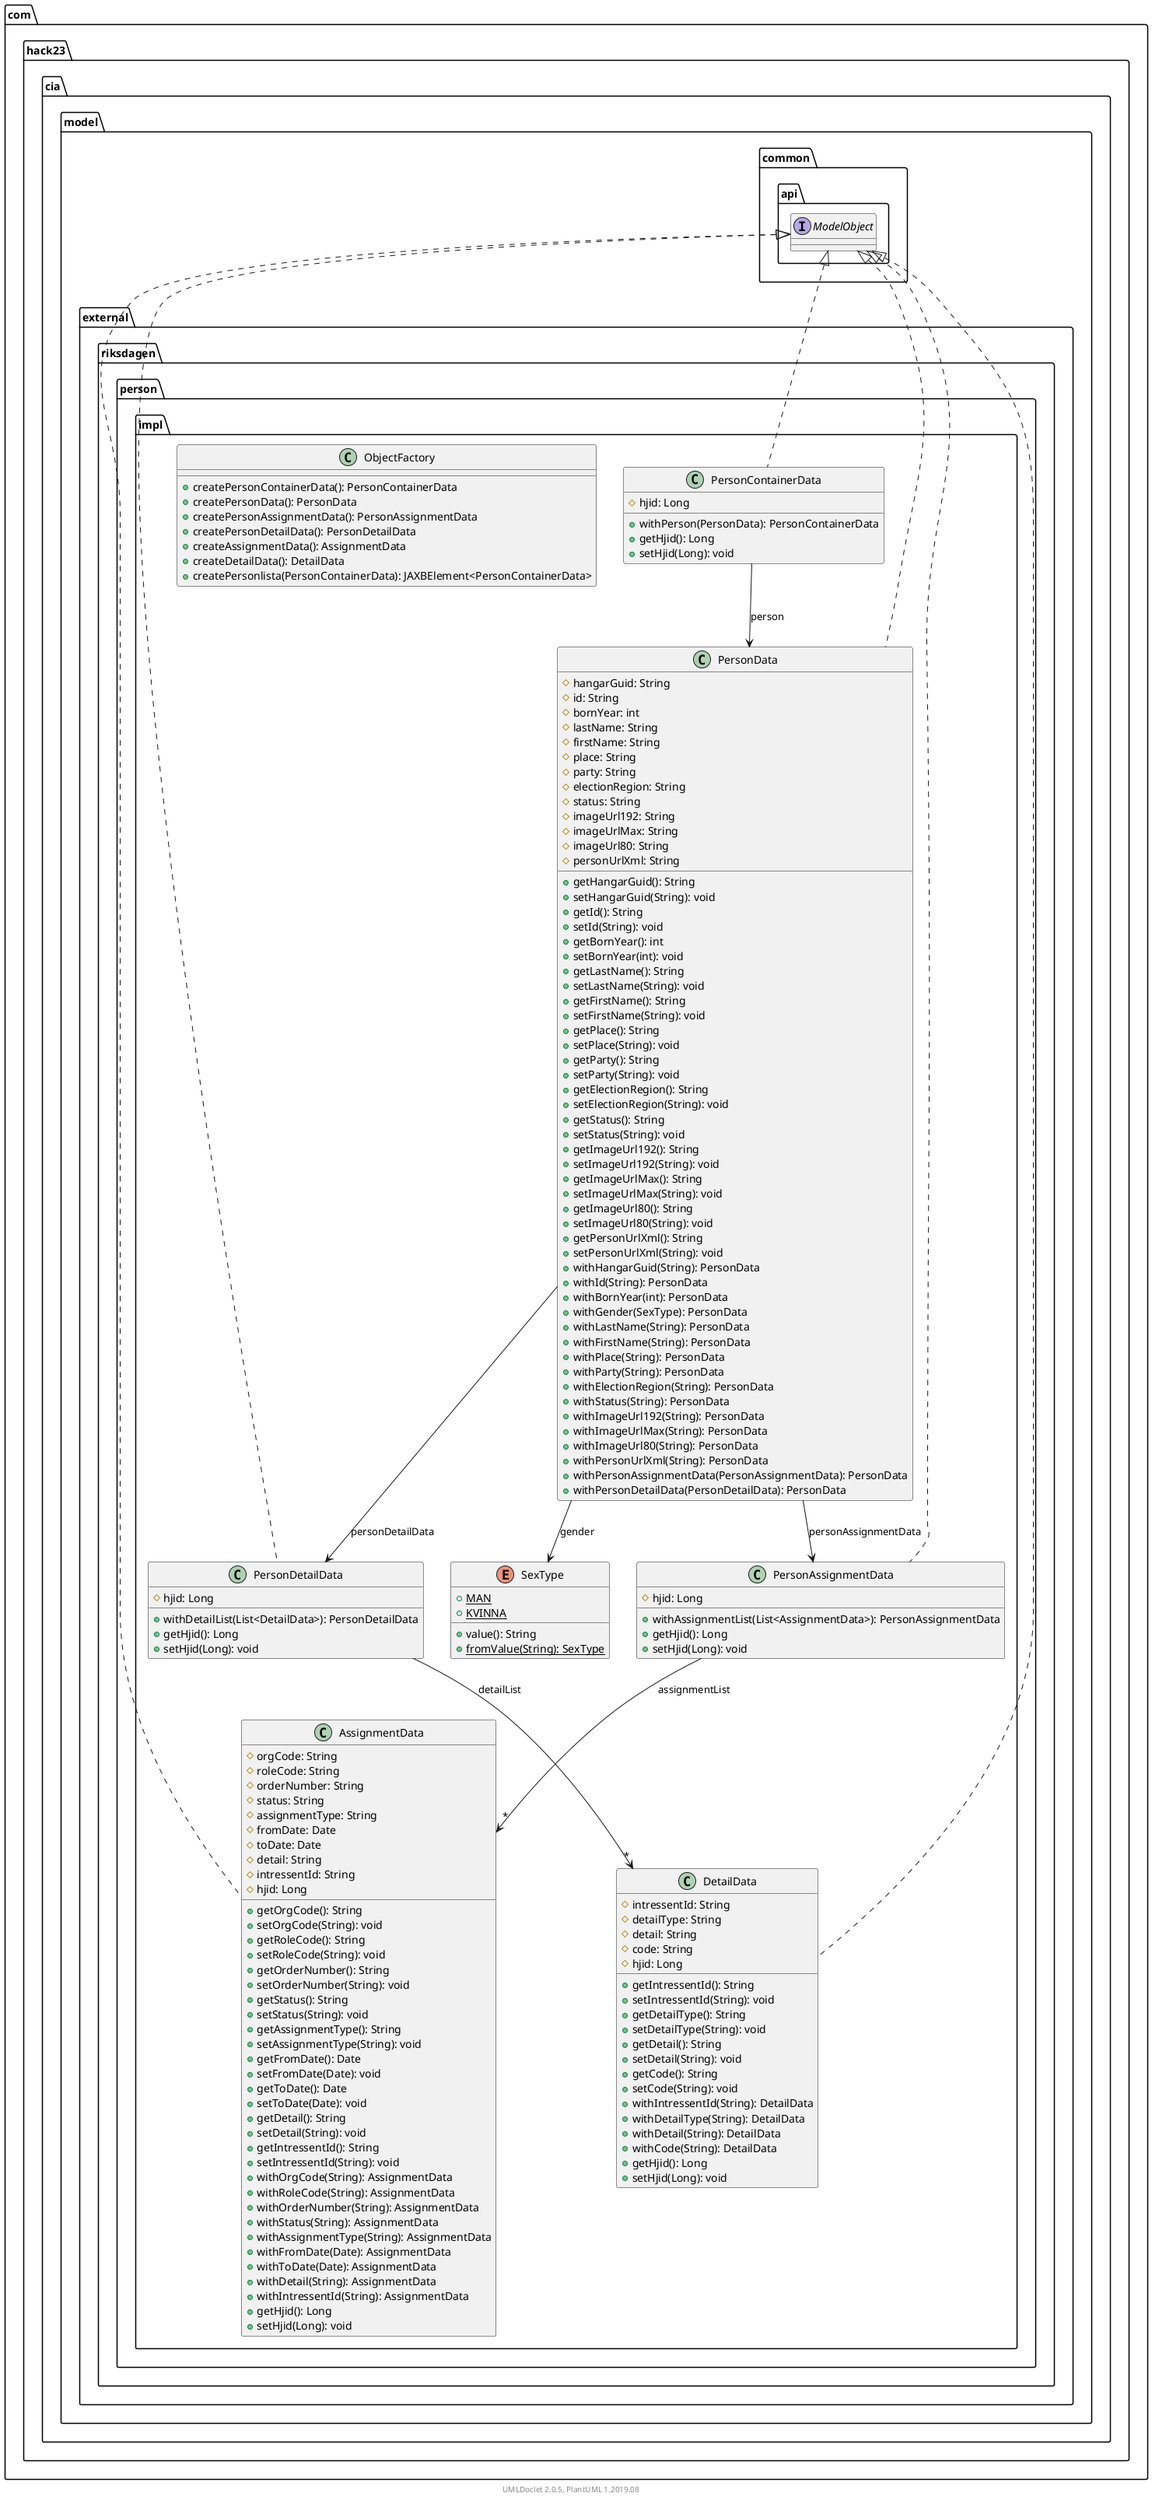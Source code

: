@startuml
    namespace com.hack23.cia.model.external.riksdagen.person.impl {

        class PersonDetailData [[PersonDetailData.html]] {
            #hjid: Long
            +withDetailList(List<DetailData>): PersonDetailData
            +getHjid(): Long
            +setHjid(Long): void
        }

        class AssignmentData [[AssignmentData.html]] {
            #orgCode: String
            #roleCode: String
            #orderNumber: String
            #status: String
            #assignmentType: String
            #fromDate: Date
            #toDate: Date
            #detail: String
            #intressentId: String
            #hjid: Long
            +getOrgCode(): String
            +setOrgCode(String): void
            +getRoleCode(): String
            +setRoleCode(String): void
            +getOrderNumber(): String
            +setOrderNumber(String): void
            +getStatus(): String
            +setStatus(String): void
            +getAssignmentType(): String
            +setAssignmentType(String): void
            +getFromDate(): Date
            +setFromDate(Date): void
            +getToDate(): Date
            +setToDate(Date): void
            +getDetail(): String
            +setDetail(String): void
            +getIntressentId(): String
            +setIntressentId(String): void
            +withOrgCode(String): AssignmentData
            +withRoleCode(String): AssignmentData
            +withOrderNumber(String): AssignmentData
            +withStatus(String): AssignmentData
            +withAssignmentType(String): AssignmentData
            +withFromDate(Date): AssignmentData
            +withToDate(Date): AssignmentData
            +withDetail(String): AssignmentData
            +withIntressentId(String): AssignmentData
            +getHjid(): Long
            +setHjid(Long): void
        }

        class PersonAssignmentData [[PersonAssignmentData.html]] {
            #hjid: Long
            +withAssignmentList(List<AssignmentData>): PersonAssignmentData
            +getHjid(): Long
            +setHjid(Long): void
        }

        class PersonContainerData [[PersonContainerData.html]] {
            #hjid: Long
            +withPerson(PersonData): PersonContainerData
            +getHjid(): Long
            +setHjid(Long): void
        }

        enum SexType [[SexType.html]] {
            {static} +MAN
            {static} +KVINNA
            +value(): String
            {static} +fromValue(String): SexType
        }

        class ObjectFactory [[ObjectFactory.html]] {
            +createPersonContainerData(): PersonContainerData
            +createPersonData(): PersonData
            +createPersonAssignmentData(): PersonAssignmentData
            +createPersonDetailData(): PersonDetailData
            +createAssignmentData(): AssignmentData
            +createDetailData(): DetailData
            +createPersonlista(PersonContainerData): JAXBElement<PersonContainerData>
        }

        class DetailData [[DetailData.html]] {
            #intressentId: String
            #detailType: String
            #detail: String
            #code: String
            #hjid: Long
            +getIntressentId(): String
            +setIntressentId(String): void
            +getDetailType(): String
            +setDetailType(String): void
            +getDetail(): String
            +setDetail(String): void
            +getCode(): String
            +setCode(String): void
            +withIntressentId(String): DetailData
            +withDetailType(String): DetailData
            +withDetail(String): DetailData
            +withCode(String): DetailData
            +getHjid(): Long
            +setHjid(Long): void
        }

        class PersonData [[PersonData.html]] {
            #hangarGuid: String
            #id: String
            #bornYear: int
            #lastName: String
            #firstName: String
            #place: String
            #party: String
            #electionRegion: String
            #status: String
            #imageUrl192: String
            #imageUrlMax: String
            #imageUrl80: String
            #personUrlXml: String
            +getHangarGuid(): String
            +setHangarGuid(String): void
            +getId(): String
            +setId(String): void
            +getBornYear(): int
            +setBornYear(int): void
            +getLastName(): String
            +setLastName(String): void
            +getFirstName(): String
            +setFirstName(String): void
            +getPlace(): String
            +setPlace(String): void
            +getParty(): String
            +setParty(String): void
            +getElectionRegion(): String
            +setElectionRegion(String): void
            +getStatus(): String
            +setStatus(String): void
            +getImageUrl192(): String
            +setImageUrl192(String): void
            +getImageUrlMax(): String
            +setImageUrlMax(String): void
            +getImageUrl80(): String
            +setImageUrl80(String): void
            +getPersonUrlXml(): String
            +setPersonUrlXml(String): void
            +withHangarGuid(String): PersonData
            +withId(String): PersonData
            +withBornYear(int): PersonData
            +withGender(SexType): PersonData
            +withLastName(String): PersonData
            +withFirstName(String): PersonData
            +withPlace(String): PersonData
            +withParty(String): PersonData
            +withElectionRegion(String): PersonData
            +withStatus(String): PersonData
            +withImageUrl192(String): PersonData
            +withImageUrlMax(String): PersonData
            +withImageUrl80(String): PersonData
            +withPersonUrlXml(String): PersonData
            +withPersonAssignmentData(PersonAssignmentData): PersonData
            +withPersonDetailData(PersonDetailData): PersonData
        }

        com.hack23.cia.model.common.api.ModelObject <|.. PersonDetailData
        PersonDetailData --> "*" DetailData: detailList
        com.hack23.cia.model.common.api.ModelObject <|.. AssignmentData
        com.hack23.cia.model.common.api.ModelObject <|.. PersonAssignmentData
        PersonAssignmentData --> "*" AssignmentData: assignmentList
        com.hack23.cia.model.common.api.ModelObject <|.. PersonContainerData
        PersonContainerData --> PersonData: person
        com.hack23.cia.model.common.api.ModelObject <|.. DetailData
        com.hack23.cia.model.common.api.ModelObject <|.. PersonData
        PersonData --> SexType: gender
        PersonData --> PersonAssignmentData: personAssignmentData
        PersonData --> PersonDetailData: personDetailData
    }

    namespace com.hack23.cia.model.common.api {
        interface ModelObject
    }

    center footer UMLDoclet 2.0.5, PlantUML 1.2019.08
@enduml
